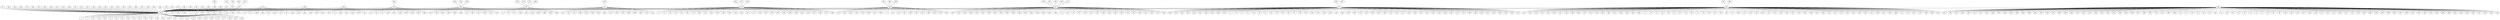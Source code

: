 graph Gilbert_500_p20_BFS {
198;
1;
2;
15;
16;
28;
31;
41;
43;
48;
53;
83;
86;
92;
99;
101;
104;
107;
117;
121;
125;
128;
154;
156;
172;
177;
183;
191;
192;
208;
221;
224;
225;
234;
244;
262;
264;
265;
267;
281;
288;
291;
293;
300;
303;
310;
312;
327;
328;
340;
352;
354;
357;
360;
363;
364;
375;
381;
388;
390;
393;
397;
402;
403;
407;
413;
415;
417;
419;
424;
435;
439;
443;
444;
447;
451;
455;
460;
465;
477;
483;
498;
22;
27;
34;
37;
42;
44;
46;
47;
49;
50;
54;
58;
74;
75;
77;
79;
80;
89;
105;
110;
114;
137;
138;
144;
147;
151;
157;
160;
173;
176;
178;
180;
188;
193;
196;
199;
204;
207;
209;
215;
216;
248;
253;
256;
268;
269;
282;
284;
285;
286;
287;
294;
299;
301;
302;
304;
307;
308;
309;
311;
317;
329;
338;
345;
348;
350;
358;
362;
366;
389;
392;
394;
401;
404;
408;
409;
411;
420;
423;
430;
433;
436;
440;
446;
454;
456;
457;
466;
469;
474;
475;
485;
488;
5;
10;
12;
20;
40;
52;
62;
63;
69;
71;
78;
85;
87;
90;
96;
97;
103;
115;
119;
122;
130;
133;
135;
139;
140;
141;
153;
164;
166;
182;
184;
195;
211;
214;
220;
223;
228;
232;
237;
240;
241;
245;
266;
271;
275;
276;
279;
280;
296;
297;
315;
316;
323;
325;
331;
334;
347;
353;
368;
369;
370;
373;
379;
387;
391;
412;
428;
442;
462;
480;
489;
495;
4;
6;
8;
21;
29;
30;
51;
56;
59;
68;
84;
91;
93;
94;
109;
113;
118;
120;
124;
136;
143;
146;
175;
181;
185;
202;
206;
210;
213;
217;
219;
226;
227;
231;
233;
254;
260;
261;
272;
274;
290;
305;
319;
322;
339;
344;
355;
356;
374;
406;
410;
416;
421;
422;
425;
445;
450;
463;
473;
497;
499;
11;
24;
76;
81;
126;
127;
155;
158;
159;
168;
169;
170;
197;
200;
201;
239;
247;
249;
250;
259;
330;
336;
341;
342;
349;
361;
382;
395;
398;
399;
405;
418;
434;
441;
452;
464;
468;
472;
479;
487;
491;
7;
25;
45;
66;
108;
123;
132;
189;
203;
255;
263;
273;
314;
326;
351;
376;
384;
427;
458;
481;
494;
496;
3;
17;
26;
32;
61;
65;
70;
88;
112;
116;
145;
148;
149;
150;
152;
167;
171;
179;
187;
230;
235;
289;
306;
318;
321;
335;
337;
343;
372;
438;
459;
471;
492;
36;
60;
64;
82;
95;
106;
162;
236;
242;
246;
270;
278;
378;
383;
386;
449;
453;
0;
57;
67;
190;
212;
324;
346;
380;
385;
426;
470;
478;
486;
493;
13;
98;
111;
129;
174;
222;
251;
333;
365;
367;
396;
429;
448;
476;
490;
18;
33;
55;
102;
131;
165;
205;
238;
295;
298;
482;
14;
39;
73;
243;
257;
432;
437;
100;
134;
161;
194;
292;
332;
23;
35;
72;
277;
283;
320;
377;
414;
142;
258;
371;
431;
484;
359;
461;
467;
9;
19;
186;
218;
313;
229;
163;
400;
38;
252;
198 -- 1;
198 -- 2;
198 -- 15;
198 -- 16;
198 -- 28;
198 -- 31;
198 -- 41;
198 -- 43;
198 -- 48;
198 -- 53;
198 -- 83;
198 -- 86;
198 -- 92;
198 -- 99;
198 -- 101;
198 -- 104;
198 -- 107;
198 -- 117;
198 -- 121;
198 -- 125;
198 -- 128;
198 -- 154;
198 -- 156;
198 -- 172;
198 -- 177;
198 -- 183;
198 -- 191;
198 -- 192;
208 -- 198;
221 -- 198;
224 -- 198;
225 -- 198;
234 -- 198;
244 -- 198;
262 -- 198;
264 -- 198;
265 -- 198;
267 -- 198;
281 -- 198;
288 -- 198;
291 -- 198;
293 -- 198;
300 -- 198;
303 -- 198;
310 -- 198;
312 -- 198;
327 -- 198;
328 -- 198;
340 -- 198;
352 -- 198;
354 -- 198;
357 -- 198;
360 -- 198;
363 -- 198;
364 -- 198;
375 -- 198;
381 -- 198;
388 -- 198;
390 -- 198;
393 -- 198;
397 -- 198;
402 -- 198;
403 -- 198;
407 -- 198;
413 -- 198;
415 -- 198;
417 -- 198;
419 -- 198;
424 -- 198;
435 -- 198;
439 -- 198;
443 -- 198;
444 -- 198;
447 -- 198;
451 -- 198;
455 -- 198;
460 -- 198;
465 -- 198;
477 -- 198;
483 -- 198;
498 -- 198;
498 -- 22;
498 -- 27;
498 -- 34;
498 -- 37;
498 -- 42;
498 -- 44;
498 -- 46;
498 -- 47;
498 -- 49;
498 -- 50;
498 -- 54;
498 -- 58;
498 -- 74;
498 -- 75;
498 -- 77;
498 -- 79;
498 -- 80;
498 -- 89;
498 -- 105;
498 -- 110;
498 -- 114;
498 -- 137;
498 -- 138;
498 -- 144;
498 -- 147;
498 -- 151;
498 -- 157;
498 -- 160;
498 -- 173;
498 -- 176;
498 -- 178;
498 -- 180;
498 -- 188;
498 -- 193;
498 -- 196;
498 -- 199;
498 -- 204;
498 -- 207;
498 -- 209;
498 -- 215;
498 -- 216;
498 -- 248;
498 -- 253;
498 -- 256;
498 -- 268;
498 -- 269;
498 -- 282;
498 -- 284;
498 -- 285;
498 -- 286;
498 -- 287;
498 -- 294;
498 -- 299;
498 -- 301;
498 -- 302;
498 -- 304;
498 -- 307;
498 -- 308;
498 -- 309;
498 -- 311;
498 -- 317;
498 -- 329;
498 -- 338;
498 -- 345;
498 -- 348;
498 -- 350;
498 -- 358;
498 -- 362;
498 -- 366;
498 -- 389;
498 -- 392;
498 -- 394;
498 -- 401;
498 -- 404;
498 -- 408;
498 -- 409;
498 -- 411;
498 -- 420;
498 -- 423;
498 -- 430;
498 -- 433;
498 -- 436;
498 -- 440;
498 -- 446;
498 -- 454;
498 -- 456;
498 -- 457;
498 -- 466;
498 -- 469;
498 -- 474;
498 -- 475;
498 -- 485;
498 -- 488;
483 -- 5;
483 -- 10;
483 -- 12;
483 -- 20;
483 -- 40;
483 -- 52;
483 -- 62;
483 -- 63;
483 -- 69;
483 -- 71;
483 -- 78;
483 -- 85;
483 -- 87;
483 -- 90;
483 -- 96;
483 -- 97;
483 -- 103;
483 -- 115;
483 -- 119;
483 -- 122;
483 -- 130;
483 -- 133;
483 -- 135;
483 -- 139;
483 -- 140;
483 -- 141;
483 -- 153;
483 -- 164;
483 -- 166;
483 -- 182;
483 -- 184;
483 -- 195;
483 -- 211;
483 -- 214;
483 -- 220;
483 -- 223;
483 -- 228;
483 -- 232;
483 -- 237;
483 -- 240;
483 -- 241;
483 -- 245;
483 -- 266;
483 -- 271;
483 -- 275;
483 -- 276;
483 -- 279;
483 -- 280;
483 -- 296;
483 -- 297;
483 -- 315;
483 -- 316;
483 -- 323;
483 -- 325;
483 -- 331;
483 -- 334;
483 -- 347;
483 -- 353;
483 -- 368;
483 -- 369;
483 -- 370;
483 -- 373;
483 -- 379;
483 -- 387;
483 -- 391;
483 -- 412;
483 -- 428;
483 -- 442;
483 -- 462;
483 -- 480;
489 -- 483;
495 -- 483;
477 -- 4;
477 -- 6;
477 -- 8;
477 -- 21;
477 -- 29;
477 -- 30;
477 -- 51;
477 -- 56;
477 -- 59;
477 -- 68;
477 -- 84;
477 -- 91;
477 -- 93;
477 -- 94;
477 -- 109;
477 -- 113;
477 -- 118;
477 -- 120;
477 -- 124;
477 -- 136;
477 -- 143;
477 -- 146;
477 -- 175;
477 -- 181;
477 -- 185;
477 -- 202;
477 -- 206;
477 -- 210;
477 -- 213;
477 -- 217;
477 -- 219;
477 -- 226;
477 -- 227;
477 -- 231;
477 -- 233;
477 -- 254;
477 -- 260;
477 -- 261;
477 -- 272;
477 -- 274;
477 -- 290;
477 -- 305;
477 -- 319;
477 -- 322;
477 -- 339;
477 -- 344;
477 -- 355;
477 -- 356;
477 -- 374;
477 -- 406;
477 -- 410;
477 -- 416;
477 -- 421;
477 -- 422;
477 -- 425;
477 -- 445;
477 -- 450;
477 -- 463;
477 -- 473;
497 -- 477;
499 -- 477;
465 -- 11;
465 -- 24;
465 -- 76;
465 -- 81;
465 -- 126;
465 -- 127;
465 -- 155;
465 -- 158;
465 -- 159;
465 -- 168;
465 -- 169;
465 -- 170;
465 -- 197;
465 -- 200;
465 -- 201;
465 -- 239;
465 -- 247;
465 -- 249;
465 -- 250;
465 -- 259;
465 -- 330;
465 -- 336;
465 -- 341;
465 -- 342;
465 -- 349;
465 -- 361;
465 -- 382;
465 -- 395;
465 -- 398;
465 -- 399;
465 -- 405;
465 -- 418;
465 -- 434;
465 -- 441;
465 -- 452;
465 -- 464;
468 -- 465;
472 -- 465;
479 -- 465;
487 -- 465;
491 -- 465;
460 -- 7;
460 -- 25;
460 -- 45;
460 -- 66;
460 -- 108;
460 -- 123;
460 -- 132;
460 -- 189;
460 -- 203;
460 -- 255;
460 -- 263;
460 -- 273;
460 -- 314;
460 -- 326;
460 -- 351;
460 -- 376;
460 -- 384;
460 -- 427;
460 -- 458;
481 -- 460;
494 -- 460;
496 -- 460;
455 -- 3;
455 -- 17;
455 -- 26;
455 -- 32;
455 -- 61;
455 -- 65;
455 -- 70;
455 -- 88;
455 -- 112;
455 -- 116;
455 -- 145;
455 -- 148;
455 -- 149;
455 -- 150;
455 -- 152;
455 -- 167;
455 -- 171;
455 -- 179;
455 -- 187;
455 -- 230;
455 -- 235;
455 -- 289;
455 -- 306;
455 -- 318;
455 -- 321;
455 -- 335;
455 -- 337;
455 -- 343;
455 -- 372;
455 -- 438;
459 -- 455;
471 -- 455;
492 -- 455;
451 -- 36;
451 -- 60;
451 -- 64;
451 -- 82;
451 -- 95;
451 -- 106;
451 -- 162;
451 -- 236;
451 -- 242;
451 -- 246;
451 -- 270;
451 -- 278;
451 -- 378;
451 -- 383;
451 -- 386;
451 -- 449;
453 -- 451;
447 -- 0;
447 -- 57;
447 -- 67;
447 -- 190;
447 -- 212;
447 -- 324;
447 -- 346;
447 -- 380;
447 -- 385;
447 -- 426;
470 -- 447;
478 -- 447;
486 -- 447;
493 -- 447;
444 -- 13;
444 -- 98;
444 -- 111;
444 -- 129;
444 -- 174;
444 -- 222;
444 -- 251;
444 -- 333;
444 -- 365;
444 -- 367;
444 -- 396;
444 -- 429;
448 -- 444;
476 -- 444;
490 -- 444;
443 -- 18;
443 -- 33;
443 -- 55;
443 -- 102;
443 -- 131;
443 -- 165;
443 -- 205;
443 -- 238;
443 -- 295;
443 -- 298;
482 -- 443;
439 -- 14;
439 -- 39;
439 -- 73;
439 -- 243;
439 -- 257;
439 -- 432;
439 -- 437;
435 -- 100;
435 -- 134;
435 -- 161;
435 -- 194;
435 -- 292;
435 -- 332;
424 -- 23;
424 -- 35;
424 -- 72;
424 -- 277;
424 -- 283;
424 -- 320;
424 -- 377;
424 -- 414;
419 -- 142;
419 -- 258;
419 -- 371;
431 -- 419;
484 -- 419;
417 -- 359;
461 -- 417;
467 -- 417;
407 -- 9;
407 -- 19;
407 -- 186;
407 -- 218;
407 -- 313;
390 -- 229;
388 -- 163;
400 -- 388;
381 -- 38;
381 -- 252;
}